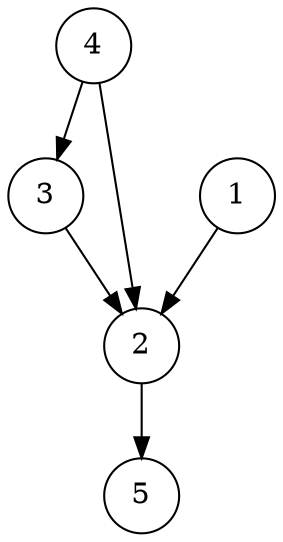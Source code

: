 digraph title {
    node[shape=circle fixedsize=true style=filled fillcolor=white colorscheme=accent8 ];
4->3;
4->2;
3->2;
1->2;
2->5;
}
